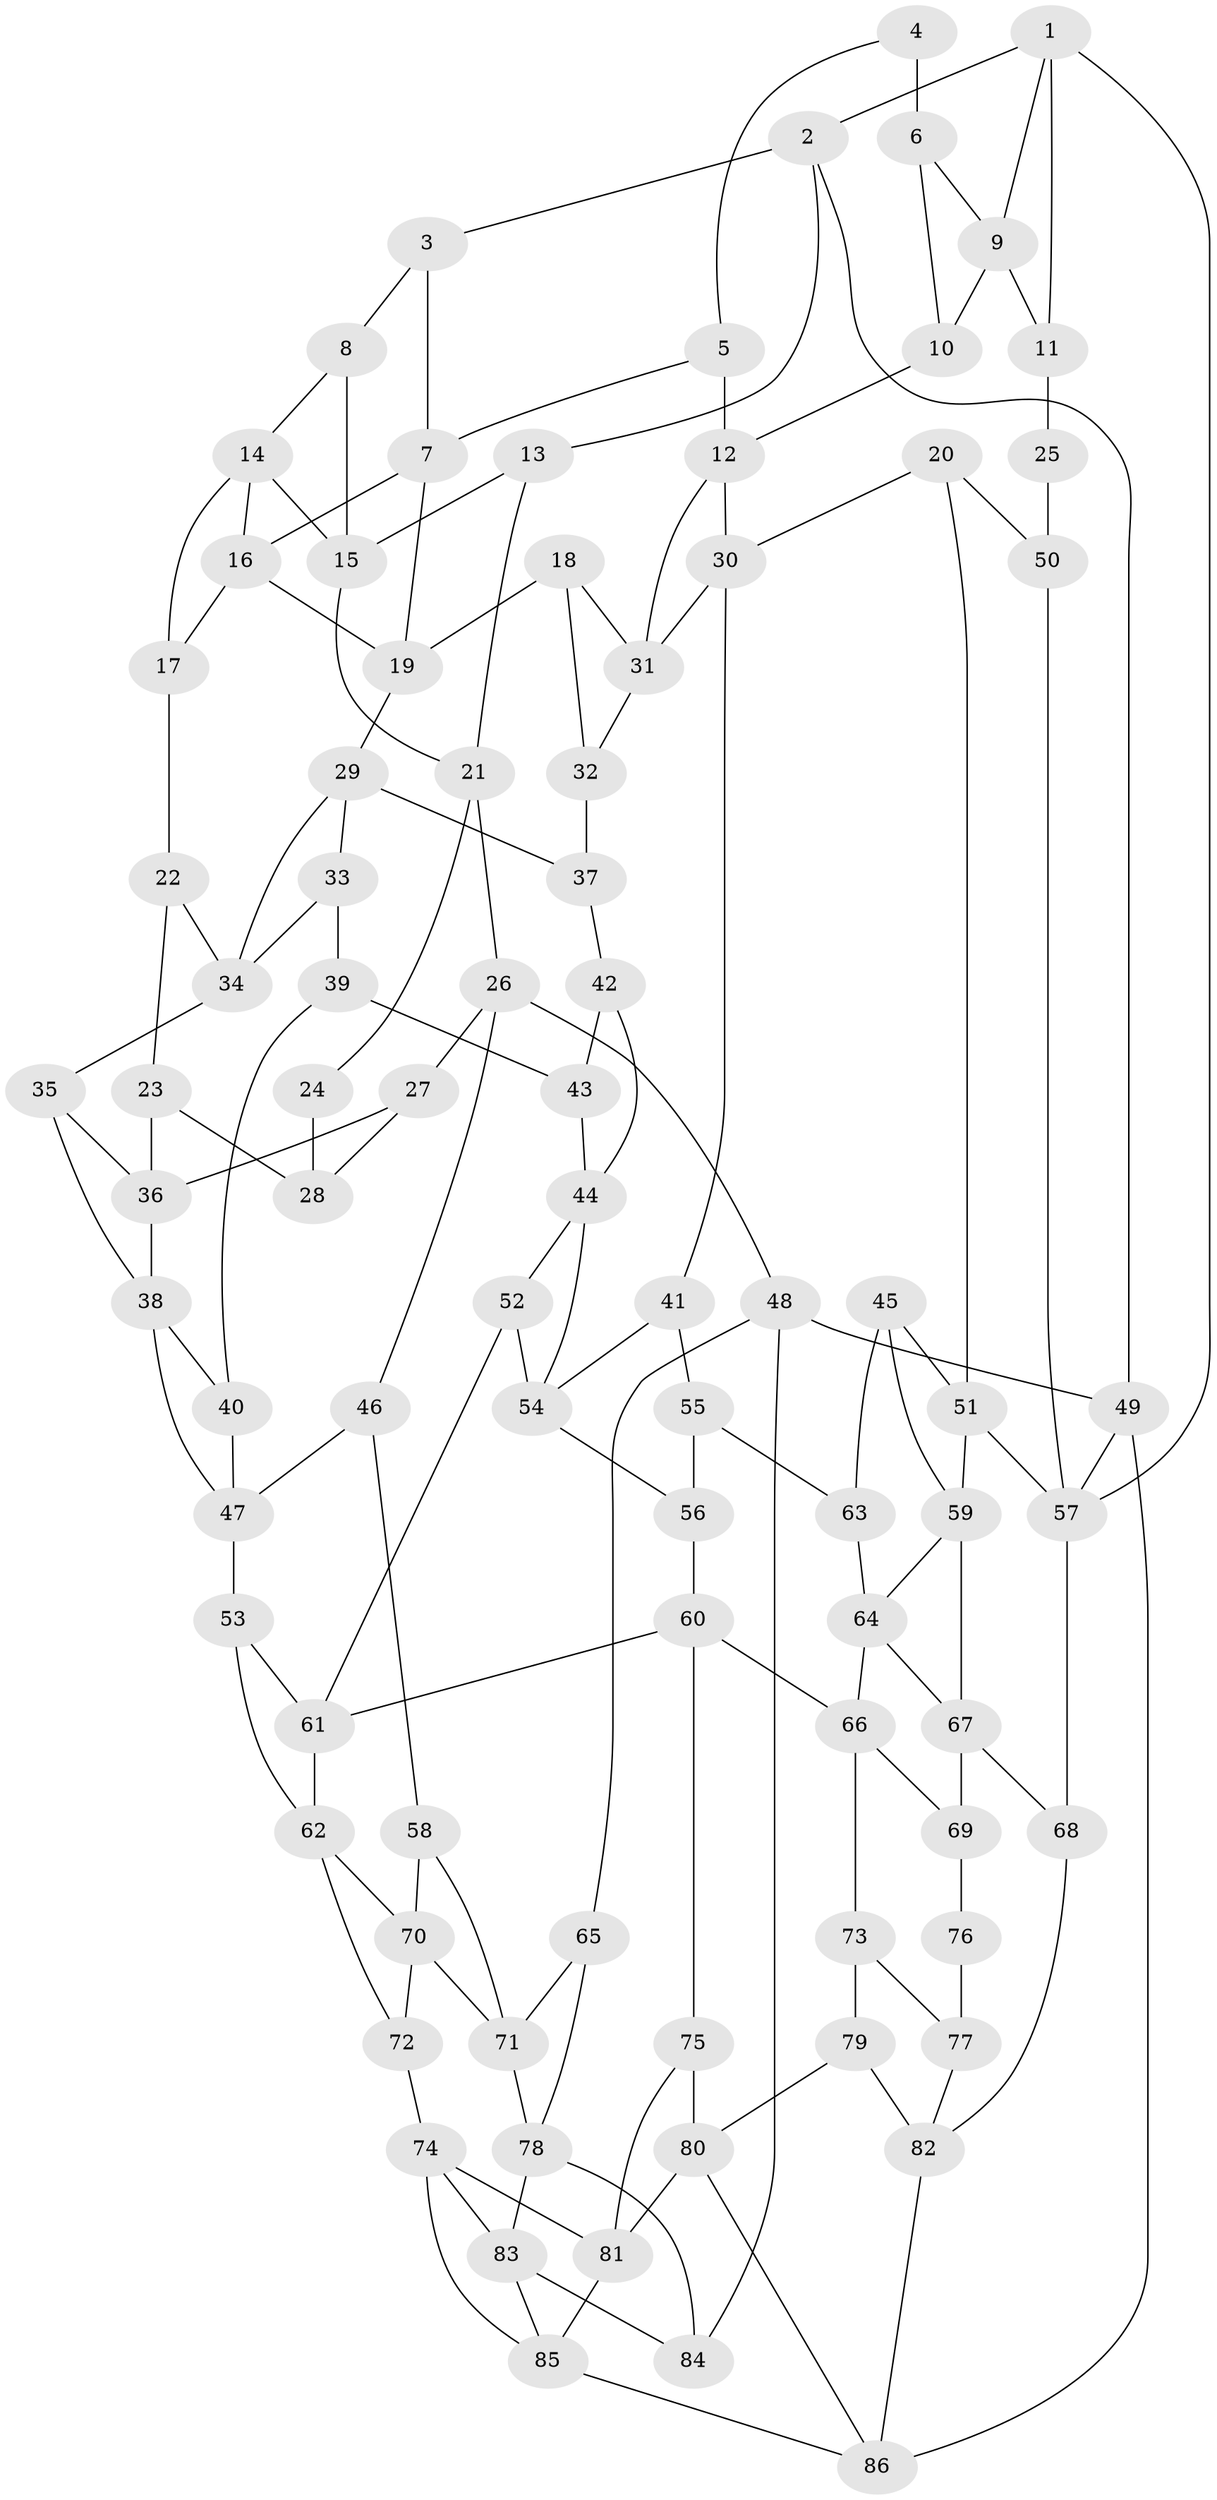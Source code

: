 // original degree distribution, {3: 0.014084507042253521, 4: 0.21830985915492956, 6: 0.20422535211267606, 5: 0.5633802816901409}
// Generated by graph-tools (version 1.1) at 2025/38/03/04/25 23:38:22]
// undirected, 86 vertices, 148 edges
graph export_dot {
  node [color=gray90,style=filled];
  1;
  2;
  3;
  4;
  5;
  6;
  7;
  8;
  9;
  10;
  11;
  12;
  13;
  14;
  15;
  16;
  17;
  18;
  19;
  20;
  21;
  22;
  23;
  24;
  25;
  26;
  27;
  28;
  29;
  30;
  31;
  32;
  33;
  34;
  35;
  36;
  37;
  38;
  39;
  40;
  41;
  42;
  43;
  44;
  45;
  46;
  47;
  48;
  49;
  50;
  51;
  52;
  53;
  54;
  55;
  56;
  57;
  58;
  59;
  60;
  61;
  62;
  63;
  64;
  65;
  66;
  67;
  68;
  69;
  70;
  71;
  72;
  73;
  74;
  75;
  76;
  77;
  78;
  79;
  80;
  81;
  82;
  83;
  84;
  85;
  86;
  1 -- 2 [weight=1.0];
  1 -- 9 [weight=1.0];
  1 -- 11 [weight=1.0];
  1 -- 57 [weight=1.0];
  2 -- 3 [weight=1.0];
  2 -- 13 [weight=1.0];
  2 -- 49 [weight=1.0];
  3 -- 7 [weight=1.0];
  3 -- 8 [weight=1.0];
  4 -- 5 [weight=1.0];
  4 -- 6 [weight=2.0];
  5 -- 7 [weight=1.0];
  5 -- 12 [weight=1.0];
  6 -- 9 [weight=1.0];
  6 -- 10 [weight=1.0];
  7 -- 16 [weight=1.0];
  7 -- 19 [weight=1.0];
  8 -- 14 [weight=1.0];
  8 -- 15 [weight=1.0];
  9 -- 10 [weight=1.0];
  9 -- 11 [weight=1.0];
  10 -- 12 [weight=1.0];
  11 -- 25 [weight=2.0];
  12 -- 30 [weight=1.0];
  12 -- 31 [weight=1.0];
  13 -- 15 [weight=1.0];
  13 -- 21 [weight=1.0];
  14 -- 15 [weight=1.0];
  14 -- 16 [weight=1.0];
  14 -- 17 [weight=1.0];
  15 -- 21 [weight=1.0];
  16 -- 17 [weight=1.0];
  16 -- 19 [weight=1.0];
  17 -- 22 [weight=1.0];
  18 -- 19 [weight=1.0];
  18 -- 31 [weight=1.0];
  18 -- 32 [weight=1.0];
  19 -- 29 [weight=1.0];
  20 -- 30 [weight=1.0];
  20 -- 50 [weight=1.0];
  20 -- 51 [weight=1.0];
  21 -- 24 [weight=1.0];
  21 -- 26 [weight=1.0];
  22 -- 23 [weight=1.0];
  22 -- 34 [weight=1.0];
  23 -- 28 [weight=1.0];
  23 -- 36 [weight=1.0];
  24 -- 28 [weight=2.0];
  25 -- 50 [weight=2.0];
  26 -- 27 [weight=1.0];
  26 -- 46 [weight=1.0];
  26 -- 48 [weight=1.0];
  27 -- 28 [weight=1.0];
  27 -- 36 [weight=1.0];
  29 -- 33 [weight=1.0];
  29 -- 34 [weight=1.0];
  29 -- 37 [weight=1.0];
  30 -- 31 [weight=1.0];
  30 -- 41 [weight=1.0];
  31 -- 32 [weight=1.0];
  32 -- 37 [weight=2.0];
  33 -- 34 [weight=1.0];
  33 -- 39 [weight=1.0];
  34 -- 35 [weight=1.0];
  35 -- 36 [weight=1.0];
  35 -- 38 [weight=1.0];
  36 -- 38 [weight=1.0];
  37 -- 42 [weight=1.0];
  38 -- 40 [weight=1.0];
  38 -- 47 [weight=1.0];
  39 -- 40 [weight=1.0];
  39 -- 43 [weight=2.0];
  40 -- 47 [weight=1.0];
  41 -- 54 [weight=1.0];
  41 -- 55 [weight=1.0];
  42 -- 43 [weight=1.0];
  42 -- 44 [weight=1.0];
  43 -- 44 [weight=1.0];
  44 -- 52 [weight=1.0];
  44 -- 54 [weight=1.0];
  45 -- 51 [weight=1.0];
  45 -- 59 [weight=1.0];
  45 -- 63 [weight=1.0];
  46 -- 47 [weight=1.0];
  46 -- 58 [weight=1.0];
  47 -- 53 [weight=1.0];
  48 -- 49 [weight=1.0];
  48 -- 65 [weight=1.0];
  48 -- 84 [weight=1.0];
  49 -- 57 [weight=1.0];
  49 -- 86 [weight=1.0];
  50 -- 57 [weight=1.0];
  51 -- 57 [weight=1.0];
  51 -- 59 [weight=1.0];
  52 -- 54 [weight=1.0];
  52 -- 61 [weight=1.0];
  53 -- 61 [weight=1.0];
  53 -- 62 [weight=1.0];
  54 -- 56 [weight=1.0];
  55 -- 56 [weight=1.0];
  55 -- 63 [weight=2.0];
  56 -- 60 [weight=1.0];
  57 -- 68 [weight=1.0];
  58 -- 70 [weight=1.0];
  58 -- 71 [weight=1.0];
  59 -- 64 [weight=1.0];
  59 -- 67 [weight=1.0];
  60 -- 61 [weight=1.0];
  60 -- 66 [weight=1.0];
  60 -- 75 [weight=1.0];
  61 -- 62 [weight=1.0];
  62 -- 70 [weight=1.0];
  62 -- 72 [weight=1.0];
  63 -- 64 [weight=1.0];
  64 -- 66 [weight=1.0];
  64 -- 67 [weight=1.0];
  65 -- 71 [weight=1.0];
  65 -- 78 [weight=1.0];
  66 -- 69 [weight=1.0];
  66 -- 73 [weight=1.0];
  67 -- 68 [weight=1.0];
  67 -- 69 [weight=1.0];
  68 -- 82 [weight=1.0];
  69 -- 76 [weight=2.0];
  70 -- 71 [weight=1.0];
  70 -- 72 [weight=1.0];
  71 -- 78 [weight=1.0];
  72 -- 74 [weight=1.0];
  73 -- 77 [weight=1.0];
  73 -- 79 [weight=2.0];
  74 -- 81 [weight=1.0];
  74 -- 83 [weight=1.0];
  74 -- 85 [weight=1.0];
  75 -- 80 [weight=1.0];
  75 -- 81 [weight=1.0];
  76 -- 77 [weight=2.0];
  77 -- 82 [weight=1.0];
  78 -- 83 [weight=1.0];
  78 -- 84 [weight=1.0];
  79 -- 80 [weight=1.0];
  79 -- 82 [weight=1.0];
  80 -- 81 [weight=1.0];
  80 -- 86 [weight=1.0];
  81 -- 85 [weight=1.0];
  82 -- 86 [weight=1.0];
  83 -- 84 [weight=1.0];
  83 -- 85 [weight=1.0];
  85 -- 86 [weight=1.0];
}
